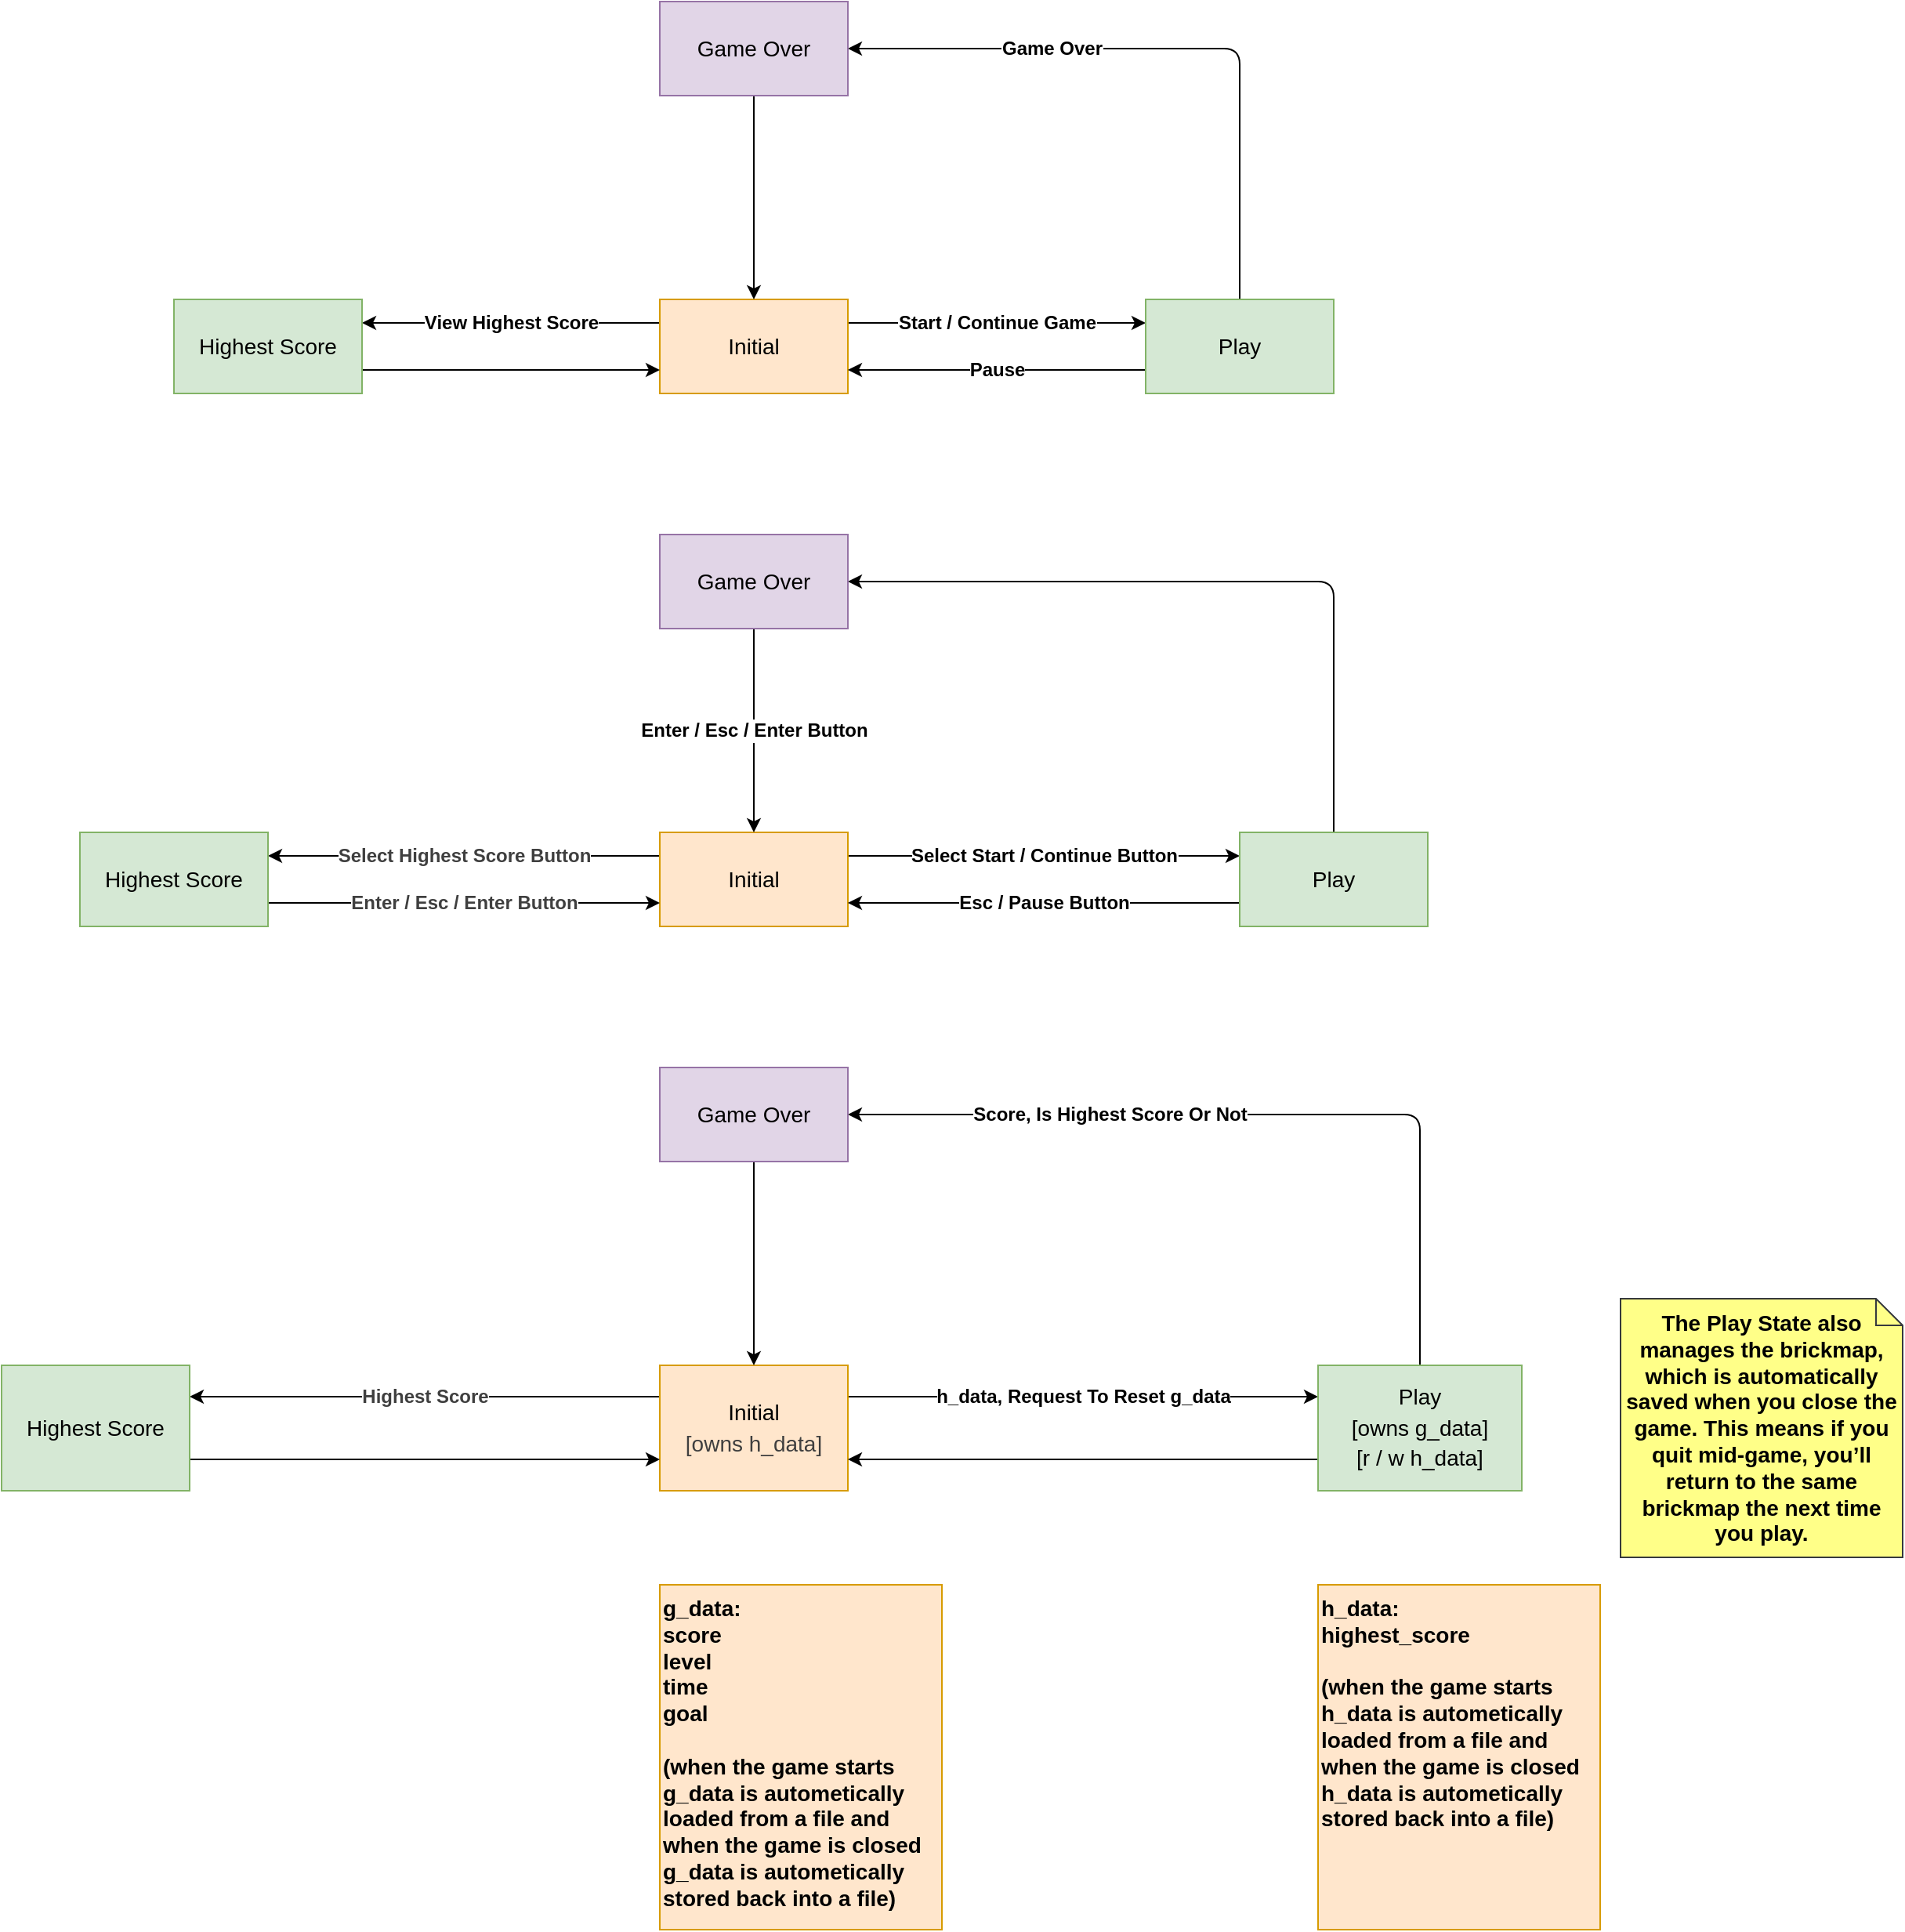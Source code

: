 <mxfile>
    <diagram id="KyH-dO3so56fKRCMESxz" name="Page-1">
        <mxGraphModel dx="1487" dy="531" grid="1" gridSize="10" guides="1" tooltips="1" connect="1" arrows="1" fold="1" page="1" pageScale="1" pageWidth="850" pageHeight="1100" background="#ffffff" math="0" shadow="0">
            <root>
                <mxCell id="0"/>
                <mxCell id="1" parent="0"/>
                <mxCell id="6" value="&lt;span&gt;&lt;font style=&quot;font-size: 12px;&quot;&gt;&lt;b&gt;Start / Continue Game&lt;/b&gt;&lt;/font&gt;&lt;/span&gt;" style="edgeStyle=none;html=1;exitX=1;exitY=0.25;exitDx=0;exitDy=0;entryX=0;entryY=0.25;entryDx=0;entryDy=0;" edge="1" parent="1" source="2" target="3">
                    <mxGeometry relative="1" as="geometry"/>
                </mxCell>
                <mxCell id="8" value="&lt;b&gt;&lt;font style=&quot;font-size: 12px;&quot;&gt;View Highest Score&lt;/font&gt;&lt;/b&gt;" style="edgeStyle=none;html=1;exitX=0;exitY=0.25;exitDx=0;exitDy=0;entryX=1;entryY=0.25;entryDx=0;entryDy=0;" edge="1" parent="1" source="2" target="5">
                    <mxGeometry relative="1" as="geometry"/>
                </mxCell>
                <mxCell id="2" value="&lt;font style=&quot;font-size: 14px;&quot;&gt;Initial&lt;/font&gt;" style="whiteSpace=wrap;html=1;fillColor=#ffe6cc;strokeColor=#d79b00;" vertex="1" parent="1">
                    <mxGeometry x="210" y="260" width="120" height="60" as="geometry"/>
                </mxCell>
                <mxCell id="7" value="&lt;span&gt;&lt;font style=&quot;font-size: 12px;&quot;&gt;&lt;b&gt;Pause&lt;/b&gt;&lt;/font&gt;&lt;/span&gt;" style="edgeStyle=none;html=1;exitX=0;exitY=0.75;exitDx=0;exitDy=0;entryX=1;entryY=0.75;entryDx=0;entryDy=0;" edge="1" parent="1" source="3" target="2">
                    <mxGeometry relative="1" as="geometry"/>
                </mxCell>
                <mxCell id="10" value="&lt;b&gt;&lt;font style=&quot;font-size: 12px;&quot;&gt;Game Over&lt;/font&gt;&lt;/b&gt;" style="edgeStyle=none;html=1;exitX=0.5;exitY=0;exitDx=0;exitDy=0;entryX=1;entryY=0.5;entryDx=0;entryDy=0;" edge="1" parent="1" source="3" target="4">
                    <mxGeometry x="0.366" relative="1" as="geometry">
                        <Array as="points">
                            <mxPoint x="580" y="100"/>
                        </Array>
                        <mxPoint as="offset"/>
                    </mxGeometry>
                </mxCell>
                <mxCell id="3" value="&lt;span style=&quot;font-size: 14px;&quot;&gt;Play&lt;/span&gt;" style="whiteSpace=wrap;html=1;fillColor=#d5e8d4;strokeColor=#82b366;" vertex="1" parent="1">
                    <mxGeometry x="520" y="260" width="120" height="60" as="geometry"/>
                </mxCell>
                <mxCell id="11" style="edgeStyle=none;html=1;exitX=0.5;exitY=1;exitDx=0;exitDy=0;entryX=0.5;entryY=0;entryDx=0;entryDy=0;" edge="1" parent="1" source="4" target="2">
                    <mxGeometry relative="1" as="geometry"/>
                </mxCell>
                <mxCell id="4" value="&lt;span style=&quot;font-size: 14px;&quot;&gt;Game Over&lt;/span&gt;" style="whiteSpace=wrap;html=1;fillColor=#e1d5e7;strokeColor=#9673a6;" vertex="1" parent="1">
                    <mxGeometry x="210" y="70" width="120" height="60" as="geometry"/>
                </mxCell>
                <mxCell id="9" style="edgeStyle=none;html=1;exitX=1;exitY=0.75;exitDx=0;exitDy=0;entryX=0;entryY=0.75;entryDx=0;entryDy=0;" edge="1" parent="1" source="5" target="2">
                    <mxGeometry relative="1" as="geometry"/>
                </mxCell>
                <mxCell id="5" value="&lt;font style=&quot;font-size: 14px;&quot;&gt;Highest Score&lt;/font&gt;" style="whiteSpace=wrap;html=1;fillColor=#d5e8d4;strokeColor=#82b366;" vertex="1" parent="1">
                    <mxGeometry x="-100" y="260" width="120" height="60" as="geometry"/>
                </mxCell>
                <mxCell id="12" value="&lt;span&gt;&lt;font style=&quot;font-size: 12px;&quot;&gt;&lt;b&gt;Select Start / Continue Button&lt;/b&gt;&lt;/font&gt;&lt;/span&gt;" style="edgeStyle=none;html=1;exitX=1;exitY=0.25;exitDx=0;exitDy=0;entryX=0;entryY=0.25;entryDx=0;entryDy=0;" edge="1" parent="1" source="14" target="17">
                    <mxGeometry relative="1" as="geometry">
                        <mxPoint as="offset"/>
                    </mxGeometry>
                </mxCell>
                <mxCell id="13" value="&lt;span style=&quot;color: rgb(63, 63, 63); scrollbar-color: rgb(226, 226, 226) rgb(251, 251, 251);&quot;&gt;&lt;font style=&quot;color: rgb(63, 63, 63); scrollbar-color: rgb(226, 226, 226) rgb(251, 251, 251); font-size: 12px;&quot;&gt;&lt;b&gt;Select Highest Score Button&lt;/b&gt;&lt;/font&gt;&lt;/span&gt;" style="edgeStyle=none;html=1;exitX=0;exitY=0.25;exitDx=0;exitDy=0;entryX=1;entryY=0.25;entryDx=0;entryDy=0;" edge="1" parent="1" source="14" target="21">
                    <mxGeometry relative="1" as="geometry"/>
                </mxCell>
                <mxCell id="14" value="&lt;font style=&quot;font-size: 14px;&quot;&gt;Initial&lt;/font&gt;" style="whiteSpace=wrap;html=1;fillColor=#ffe6cc;strokeColor=#d79b00;" vertex="1" parent="1">
                    <mxGeometry x="210" y="600" width="120" height="60" as="geometry"/>
                </mxCell>
                <mxCell id="15" value="&lt;span&gt;&lt;font style=&quot;font-size: 12px;&quot;&gt;&lt;b&gt;Esc / Pause Button&lt;/b&gt;&lt;/font&gt;&lt;/span&gt;" style="edgeStyle=none;html=1;exitX=0;exitY=0.75;exitDx=0;exitDy=0;entryX=1;entryY=0.75;entryDx=0;entryDy=0;" edge="1" parent="1" source="17" target="14">
                    <mxGeometry relative="1" as="geometry"/>
                </mxCell>
                <mxCell id="16" value="" style="edgeStyle=none;html=1;exitX=0.5;exitY=0;exitDx=0;exitDy=0;entryX=1;entryY=0.5;entryDx=0;entryDy=0;" edge="1" parent="1" source="17" target="19">
                    <mxGeometry x="0.366" relative="1" as="geometry">
                        <Array as="points">
                            <mxPoint x="640" y="440"/>
                        </Array>
                        <mxPoint as="offset"/>
                    </mxGeometry>
                </mxCell>
                <mxCell id="17" value="&lt;span style=&quot;font-size: 14px;&quot;&gt;Play&lt;/span&gt;" style="whiteSpace=wrap;html=1;fillColor=#d5e8d4;strokeColor=#82b366;" vertex="1" parent="1">
                    <mxGeometry x="580" y="600" width="120" height="60" as="geometry"/>
                </mxCell>
                <mxCell id="18" value="&lt;b&gt;&lt;font style=&quot;font-size: 12px;&quot;&gt;Enter / Esc / Enter Button&lt;/font&gt;&lt;/b&gt;" style="edgeStyle=none;html=1;exitX=0.5;exitY=1;exitDx=0;exitDy=0;entryX=0.5;entryY=0;entryDx=0;entryDy=0;" edge="1" parent="1" source="19" target="14">
                    <mxGeometry relative="1" as="geometry"/>
                </mxCell>
                <mxCell id="19" value="&lt;span style=&quot;font-size: 14px;&quot;&gt;Game Over&lt;/span&gt;" style="whiteSpace=wrap;html=1;fillColor=#e1d5e7;strokeColor=#9673a6;" vertex="1" parent="1">
                    <mxGeometry x="210" y="410" width="120" height="60" as="geometry"/>
                </mxCell>
                <mxCell id="20" value="&lt;span style=&quot;forced-color-adjust: none; color: rgb(63, 63, 63); scrollbar-color: rgb(226, 226, 226) rgb(251, 251, 251); font-family: Helvetica; font-size: 11px; font-style: normal; font-variant-ligatures: normal; font-variant-caps: normal; letter-spacing: normal; orphans: 2; text-align: center; text-indent: 0px; text-transform: none; widows: 2; word-spacing: 0px; -webkit-text-stroke-width: 0px; white-space: nowrap; text-decoration-thickness: initial; text-decoration-style: initial; text-decoration-color: initial;&quot;&gt;&lt;font style=&quot;forced-color-adjust: none; color: rgb(63, 63, 63); scrollbar-color: rgb(226, 226, 226) rgb(251, 251, 251); font-size: 12px;&quot;&gt;&lt;b&gt;Enter / Esc / Enter Button&lt;/b&gt;&lt;/font&gt;&lt;/span&gt;" style="edgeStyle=none;html=1;exitX=1;exitY=0.75;exitDx=0;exitDy=0;entryX=0;entryY=0.75;entryDx=0;entryDy=0;" edge="1" parent="1" source="21" target="14">
                    <mxGeometry relative="1" as="geometry"/>
                </mxCell>
                <mxCell id="21" value="&lt;font style=&quot;font-size: 14px;&quot;&gt;Highest Score&lt;/font&gt;" style="whiteSpace=wrap;html=1;fillColor=#d5e8d4;strokeColor=#82b366;" vertex="1" parent="1">
                    <mxGeometry x="-160" y="600" width="120" height="60" as="geometry"/>
                </mxCell>
                <mxCell id="22" value="&lt;span style=&quot;font-size: 12px;&quot;&gt;&lt;b&gt;h_data, Request To Reset g_data&lt;/b&gt;&lt;/span&gt;" style="edgeStyle=none;html=1;exitX=1;exitY=0.25;exitDx=0;exitDy=0;entryX=0;entryY=0.25;entryDx=0;entryDy=0;" edge="1" parent="1" source="24" target="27">
                    <mxGeometry relative="1" as="geometry">
                        <mxPoint as="offset"/>
                    </mxGeometry>
                </mxCell>
                <mxCell id="23" value="&lt;span style=&quot;color: rgb(63, 63, 63); scrollbar-color: rgb(226, 226, 226) rgb(251, 251, 251);&quot;&gt;&lt;font style=&quot;color: rgb(63, 63, 63); scrollbar-color: rgb(226, 226, 226) rgb(251, 251, 251); font-size: 12px;&quot;&gt;&lt;b&gt;Highest Score&lt;/b&gt;&lt;/font&gt;&lt;/span&gt;" style="edgeStyle=none;html=1;exitX=0;exitY=0.25;exitDx=0;exitDy=0;entryX=1;entryY=0.25;entryDx=0;entryDy=0;" edge="1" parent="1" source="24" target="31">
                    <mxGeometry relative="1" as="geometry"/>
                </mxCell>
                <mxCell id="24" value="&lt;font style=&quot;font-size: 14px; line-height: 140%;&quot;&gt;Initial&lt;/font&gt;&lt;div style=&quot;line-height: 140%;&quot;&gt;&lt;font style=&quot;font-size: 14px; line-height: 140%;&quot;&gt;&lt;span style=&quot;color: rgb(63, 63, 63);&quot;&gt;[owns h_data]&lt;/span&gt;&lt;/font&gt;&lt;/div&gt;" style="whiteSpace=wrap;html=1;fillColor=#ffe6cc;strokeColor=#d79b00;" vertex="1" parent="1">
                    <mxGeometry x="210" y="940" width="120" height="80" as="geometry"/>
                </mxCell>
                <mxCell id="25" value="" style="edgeStyle=none;html=1;exitX=0;exitY=0.75;exitDx=0;exitDy=0;entryX=1;entryY=0.75;entryDx=0;entryDy=0;" edge="1" parent="1" source="27" target="24">
                    <mxGeometry relative="1" as="geometry"/>
                </mxCell>
                <mxCell id="26" value="&lt;font style=&quot;font-size: 12px;&quot;&gt;&lt;b&gt;Score, Is Highest Score Or Not&lt;/b&gt;&lt;/font&gt;" style="edgeStyle=none;html=1;exitX=0.5;exitY=0;exitDx=0;exitDy=0;entryX=1;entryY=0.5;entryDx=0;entryDy=0;" edge="1" parent="1" source="27" target="29">
                    <mxGeometry x="0.366" relative="1" as="geometry">
                        <Array as="points">
                            <mxPoint x="695" y="780"/>
                        </Array>
                        <mxPoint as="offset"/>
                    </mxGeometry>
                </mxCell>
                <mxCell id="27" value="&lt;span style=&quot;font-size: 14px; line-height: 140%;&quot;&gt;Play&lt;/span&gt;&lt;div style=&quot;line-height: 140%;&quot;&gt;&lt;div&gt;&lt;span style=&quot;font-size: 14px; line-height: 140%;&quot;&gt;[owns g_data]&lt;/span&gt;&lt;/div&gt;&lt;div&gt;&lt;span style=&quot;font-size: 14px; line-height: 140%;&quot;&gt;[r / w h_data]&lt;/span&gt;&lt;/div&gt;&lt;/div&gt;" style="whiteSpace=wrap;html=1;fillColor=#d5e8d4;strokeColor=#82b366;" vertex="1" parent="1">
                    <mxGeometry x="630" y="940" width="130" height="80" as="geometry"/>
                </mxCell>
                <mxCell id="28" value="" style="edgeStyle=none;html=1;exitX=0.5;exitY=1;exitDx=0;exitDy=0;entryX=0.5;entryY=0;entryDx=0;entryDy=0;" edge="1" parent="1" source="29" target="24">
                    <mxGeometry relative="1" as="geometry"/>
                </mxCell>
                <mxCell id="29" value="&lt;span style=&quot;font-size: 14px;&quot;&gt;Game Over&lt;/span&gt;" style="whiteSpace=wrap;html=1;fillColor=#e1d5e7;strokeColor=#9673a6;" vertex="1" parent="1">
                    <mxGeometry x="210" y="750" width="120" height="60" as="geometry"/>
                </mxCell>
                <mxCell id="30" value="" style="edgeStyle=none;html=1;exitX=1;exitY=0.75;exitDx=0;exitDy=0;entryX=0;entryY=0.75;entryDx=0;entryDy=0;" edge="1" parent="1" source="31" target="24">
                    <mxGeometry relative="1" as="geometry"/>
                </mxCell>
                <mxCell id="31" value="&lt;font style=&quot;font-size: 14px;&quot;&gt;Highest Score&lt;/font&gt;" style="whiteSpace=wrap;html=1;fillColor=#d5e8d4;strokeColor=#82b366;" vertex="1" parent="1">
                    <mxGeometry x="-210" y="940" width="120" height="80" as="geometry"/>
                </mxCell>
                <mxCell id="33" value="&lt;font&gt;&lt;b&gt;g_data:&lt;br&gt;score&lt;br&gt;&lt;/b&gt;&lt;/font&gt;&lt;div&gt;&lt;font&gt;&lt;b&gt;level&lt;/b&gt;&lt;/font&gt;&lt;/div&gt;&lt;div&gt;&lt;font&gt;&lt;b&gt;time&lt;/b&gt;&lt;/font&gt;&lt;/div&gt;&lt;div&gt;&lt;font&gt;&lt;b&gt;goal&lt;/b&gt;&lt;/font&gt;&lt;/div&gt;&lt;div&gt;&lt;font&gt;&lt;b&gt;&lt;br&gt;(when the game starts g_data is autometically loaded from a file and when the game is closed g_data is autometically stored back into a file)&lt;/b&gt;&lt;/font&gt;&lt;/div&gt;" style="text;strokeColor=#d79b00;align=left;fillColor=#ffe6cc;html=1;verticalAlign=top;whiteSpace=wrap;rounded=0;fontSize=14;" vertex="1" parent="1">
                    <mxGeometry x="210" y="1080" width="180" height="220" as="geometry"/>
                </mxCell>
                <mxCell id="34" value="&lt;font&gt;&lt;b&gt;h_data:&lt;br&gt;highest_score&lt;br&gt;&lt;/b&gt;&lt;/font&gt;&lt;div&gt;&lt;font&gt;&lt;b&gt;&lt;br&gt;&lt;/b&gt;&lt;/font&gt;&lt;/div&gt;&lt;div&gt;&lt;font&gt;&lt;b&gt;(when the game starts h_data is autometically loaded from a file and when the game is closed h_data is autometically stored back into a file)&lt;/b&gt;&lt;/font&gt;&lt;/div&gt;" style="text;strokeColor=#d79b00;align=left;fillColor=#ffe6cc;html=1;verticalAlign=top;whiteSpace=wrap;rounded=0;fontSize=14;" vertex="1" parent="1">
                    <mxGeometry x="630" y="1080" width="180" height="220" as="geometry"/>
                </mxCell>
                <mxCell id="36" value="&lt;font style=&quot;font-size: 14px;&quot;&gt;&lt;b&gt;The Play State also manages the brickmap, which is automatically saved when you close the game. This means if you quit mid-game, you’ll return to the same brickmap the next time you play.&lt;/b&gt;&lt;/font&gt;" style="shape=note;size=17;whiteSpace=wrap;html=1;align=center;fillColor=#ffff88;strokeColor=#36393d;" vertex="1" parent="1">
                    <mxGeometry x="823" y="897.5" width="180" height="165" as="geometry"/>
                </mxCell>
            </root>
        </mxGraphModel>
    </diagram>
</mxfile>